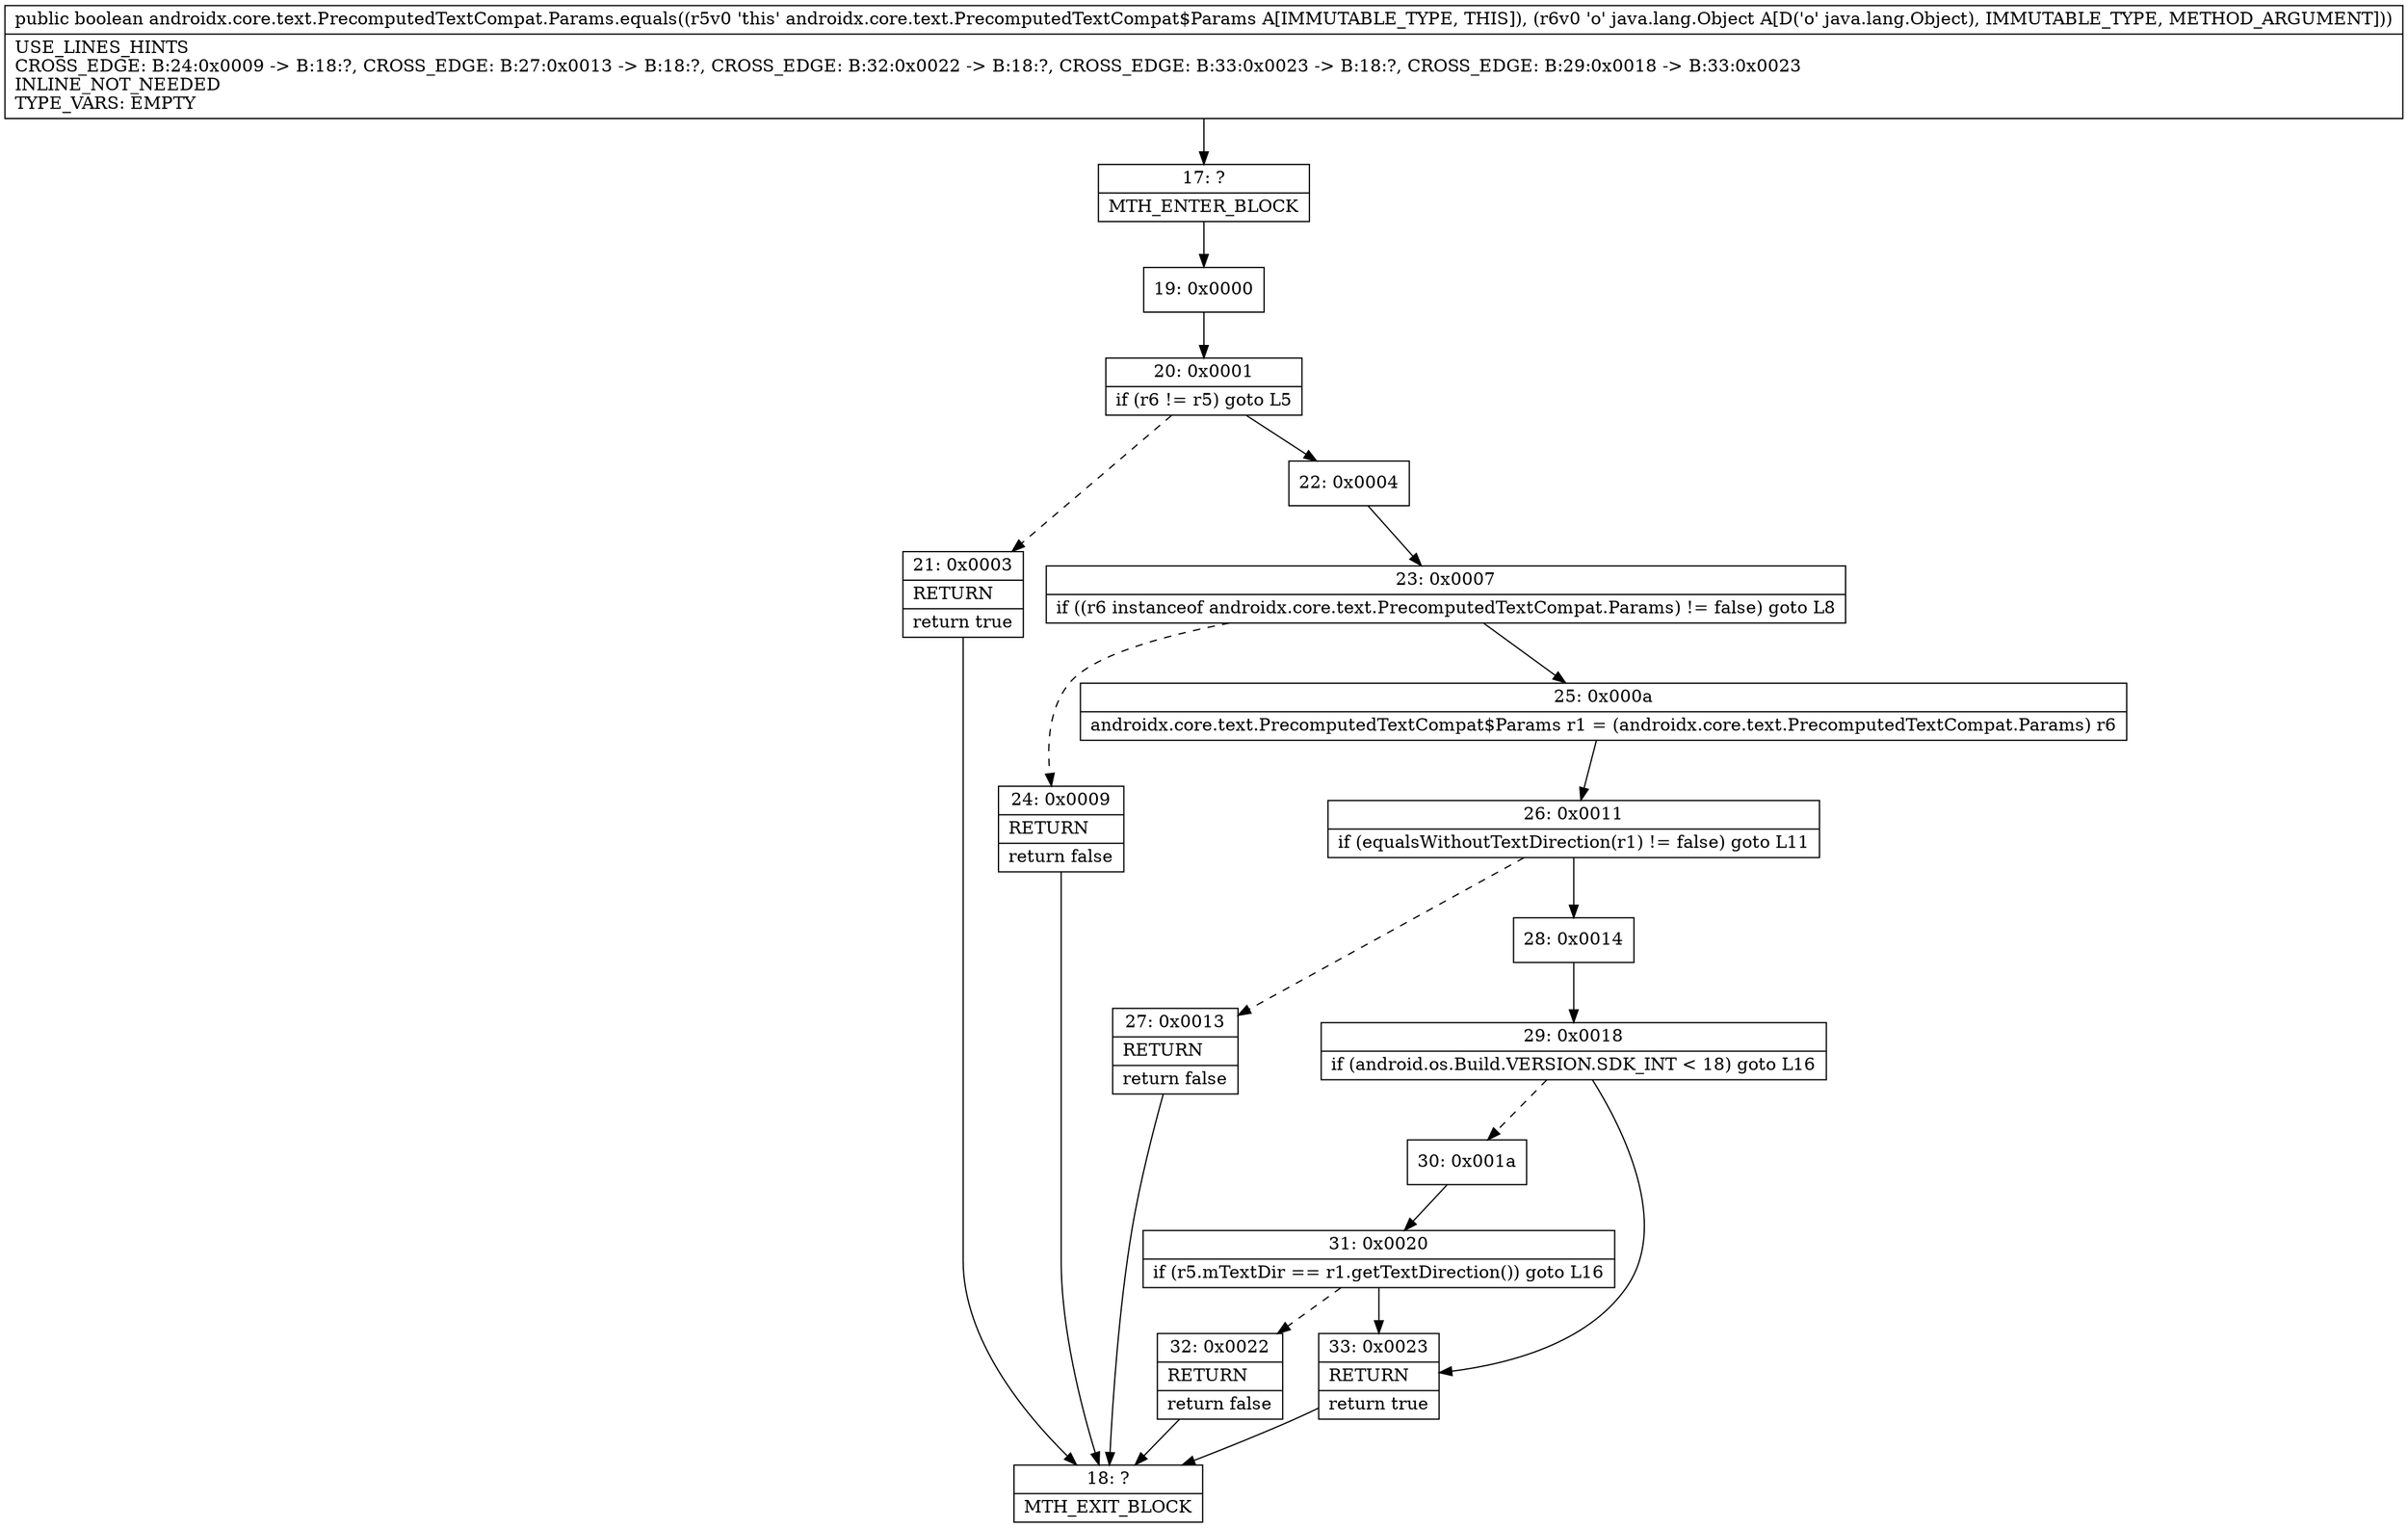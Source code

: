 digraph "CFG forandroidx.core.text.PrecomputedTextCompat.Params.equals(Ljava\/lang\/Object;)Z" {
Node_17 [shape=record,label="{17\:\ ?|MTH_ENTER_BLOCK\l}"];
Node_19 [shape=record,label="{19\:\ 0x0000}"];
Node_20 [shape=record,label="{20\:\ 0x0001|if (r6 != r5) goto L5\l}"];
Node_21 [shape=record,label="{21\:\ 0x0003|RETURN\l|return true\l}"];
Node_18 [shape=record,label="{18\:\ ?|MTH_EXIT_BLOCK\l}"];
Node_22 [shape=record,label="{22\:\ 0x0004}"];
Node_23 [shape=record,label="{23\:\ 0x0007|if ((r6 instanceof androidx.core.text.PrecomputedTextCompat.Params) != false) goto L8\l}"];
Node_24 [shape=record,label="{24\:\ 0x0009|RETURN\l|return false\l}"];
Node_25 [shape=record,label="{25\:\ 0x000a|androidx.core.text.PrecomputedTextCompat$Params r1 = (androidx.core.text.PrecomputedTextCompat.Params) r6\l}"];
Node_26 [shape=record,label="{26\:\ 0x0011|if (equalsWithoutTextDirection(r1) != false) goto L11\l}"];
Node_27 [shape=record,label="{27\:\ 0x0013|RETURN\l|return false\l}"];
Node_28 [shape=record,label="{28\:\ 0x0014}"];
Node_29 [shape=record,label="{29\:\ 0x0018|if (android.os.Build.VERSION.SDK_INT \< 18) goto L16\l}"];
Node_30 [shape=record,label="{30\:\ 0x001a}"];
Node_31 [shape=record,label="{31\:\ 0x0020|if (r5.mTextDir == r1.getTextDirection()) goto L16\l}"];
Node_32 [shape=record,label="{32\:\ 0x0022|RETURN\l|return false\l}"];
Node_33 [shape=record,label="{33\:\ 0x0023|RETURN\l|return true\l}"];
MethodNode[shape=record,label="{public boolean androidx.core.text.PrecomputedTextCompat.Params.equals((r5v0 'this' androidx.core.text.PrecomputedTextCompat$Params A[IMMUTABLE_TYPE, THIS]), (r6v0 'o' java.lang.Object A[D('o' java.lang.Object), IMMUTABLE_TYPE, METHOD_ARGUMENT]))  | USE_LINES_HINTS\lCROSS_EDGE: B:24:0x0009 \-\> B:18:?, CROSS_EDGE: B:27:0x0013 \-\> B:18:?, CROSS_EDGE: B:32:0x0022 \-\> B:18:?, CROSS_EDGE: B:33:0x0023 \-\> B:18:?, CROSS_EDGE: B:29:0x0018 \-\> B:33:0x0023\lINLINE_NOT_NEEDED\lTYPE_VARS: EMPTY\l}"];
MethodNode -> Node_17;Node_17 -> Node_19;
Node_19 -> Node_20;
Node_20 -> Node_21[style=dashed];
Node_20 -> Node_22;
Node_21 -> Node_18;
Node_22 -> Node_23;
Node_23 -> Node_24[style=dashed];
Node_23 -> Node_25;
Node_24 -> Node_18;
Node_25 -> Node_26;
Node_26 -> Node_27[style=dashed];
Node_26 -> Node_28;
Node_27 -> Node_18;
Node_28 -> Node_29;
Node_29 -> Node_30[style=dashed];
Node_29 -> Node_33;
Node_30 -> Node_31;
Node_31 -> Node_32[style=dashed];
Node_31 -> Node_33;
Node_32 -> Node_18;
Node_33 -> Node_18;
}

